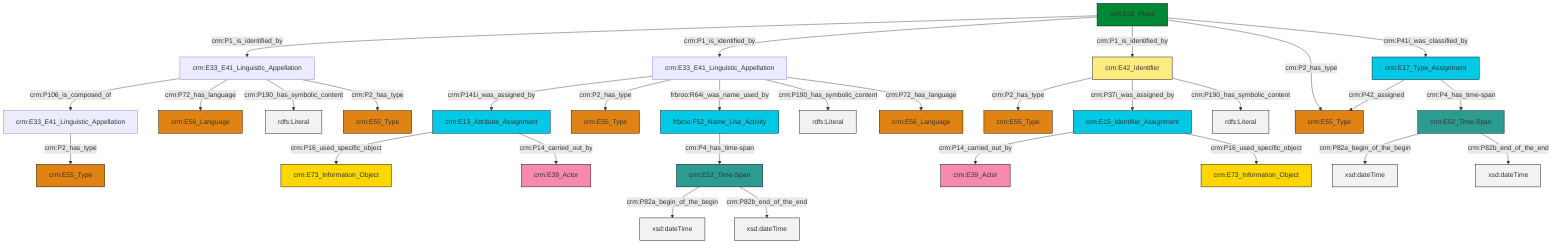 graph TD
classDef Literal fill:#f2f2f2,stroke:#000000;
classDef CRM_Entity fill:#FFFFFF,stroke:#000000;
classDef Temporal_Entity fill:#00C9E6, stroke:#000000;
classDef Type fill:#E18312, stroke:#000000;
classDef Time-Span fill:#2C9C91, stroke:#000000;
classDef Appellation fill:#FFEB7F, stroke:#000000;
classDef Place fill:#008836, stroke:#000000;
classDef Persistent_Item fill:#B266B2, stroke:#000000;
classDef Conceptual_Object fill:#FFD700, stroke:#000000;
classDef Physical_Thing fill:#D2B48C, stroke:#000000;
classDef Actor fill:#f58aad, stroke:#000000;
classDef PC_Classes fill:#4ce600, stroke:#000000;
classDef Multi fill:#cccccc,stroke:#000000;

0["crm:E33_E41_Linguistic_Appellation"]:::Default -->|crm:P106_is_composed_of| 1["crm:E33_E41_Linguistic_Appellation"]:::Default
2["crm:E33_E41_Linguistic_Appellation"]:::Default -->|crm:P141i_was_assigned_by| 3["crm:E13_Attribute_Assignment"]:::Temporal_Entity
6["crm:E42_Identifier"]:::Appellation -->|crm:P2_has_type| 7["crm:E55_Type"]:::Type
11["crm:E15_Identifier_Assignment"]:::Temporal_Entity -->|crm:P14_carried_out_by| 12["crm:E39_Actor"]:::Actor
13["crm:E53_Place"]:::Place -->|crm:P1_is_identified_by| 0["crm:E33_E41_Linguistic_Appellation"]:::Default
0["crm:E33_E41_Linguistic_Appellation"]:::Default -->|crm:P72_has_language| 14["crm:E56_Language"]:::Type
2["crm:E33_E41_Linguistic_Appellation"]:::Default -->|crm:P2_has_type| 9["crm:E55_Type"]:::Type
18["crm:E52_Time-Span"]:::Time-Span -->|crm:P82a_begin_of_the_begin| 19[xsd:dateTime]:::Literal
3["crm:E13_Attribute_Assignment"]:::Temporal_Entity -->|crm:P16_used_specific_object| 23["crm:E73_Information_Object"]:::Conceptual_Object
2["crm:E33_E41_Linguistic_Appellation"]:::Default -->|frbroo:R64i_was_name_used_by| 24["frbroo:F52_Name_Use_Activity"]:::Temporal_Entity
2["crm:E33_E41_Linguistic_Appellation"]:::Default -->|crm:P190_has_symbolic_content| 26[rdfs:Literal]:::Literal
13["crm:E53_Place"]:::Place -->|crm:P1_is_identified_by| 2["crm:E33_E41_Linguistic_Appellation"]:::Default
6["crm:E42_Identifier"]:::Appellation -->|crm:P37i_was_assigned_by| 11["crm:E15_Identifier_Assignment"]:::Temporal_Entity
13["crm:E53_Place"]:::Place -->|crm:P1_is_identified_by| 6["crm:E42_Identifier"]:::Appellation
31["crm:E52_Time-Span"]:::Time-Span -->|crm:P82a_begin_of_the_begin| 32[xsd:dateTime]:::Literal
24["frbroo:F52_Name_Use_Activity"]:::Temporal_Entity -->|crm:P4_has_time-span| 31["crm:E52_Time-Span"]:::Time-Span
33["crm:E17_Type_Assignment"]:::Temporal_Entity -->|crm:P42_assigned| 37["crm:E55_Type"]:::Type
0["crm:E33_E41_Linguistic_Appellation"]:::Default -->|crm:P190_has_symbolic_content| 38[rdfs:Literal]:::Literal
2["crm:E33_E41_Linguistic_Appellation"]:::Default -->|crm:P72_has_language| 4["crm:E56_Language"]:::Type
6["crm:E42_Identifier"]:::Appellation -->|crm:P190_has_symbolic_content| 39[rdfs:Literal]:::Literal
13["crm:E53_Place"]:::Place -->|crm:P2_has_type| 37["crm:E55_Type"]:::Type
11["crm:E15_Identifier_Assignment"]:::Temporal_Entity -->|crm:P16_used_specific_object| 20["crm:E73_Information_Object"]:::Conceptual_Object
1["crm:E33_E41_Linguistic_Appellation"]:::Default -->|crm:P2_has_type| 15["crm:E55_Type"]:::Type
33["crm:E17_Type_Assignment"]:::Temporal_Entity -->|crm:P4_has_time-span| 18["crm:E52_Time-Span"]:::Time-Span
0["crm:E33_E41_Linguistic_Appellation"]:::Default -->|crm:P2_has_type| 40["crm:E55_Type"]:::Type
31["crm:E52_Time-Span"]:::Time-Span -->|crm:P82b_end_of_the_end| 47[xsd:dateTime]:::Literal
18["crm:E52_Time-Span"]:::Time-Span -->|crm:P82b_end_of_the_end| 51[xsd:dateTime]:::Literal
13["crm:E53_Place"]:::Place -->|crm:P41i_was_classified_by| 33["crm:E17_Type_Assignment"]:::Temporal_Entity
3["crm:E13_Attribute_Assignment"]:::Temporal_Entity -->|crm:P14_carried_out_by| 49["crm:E39_Actor"]:::Actor